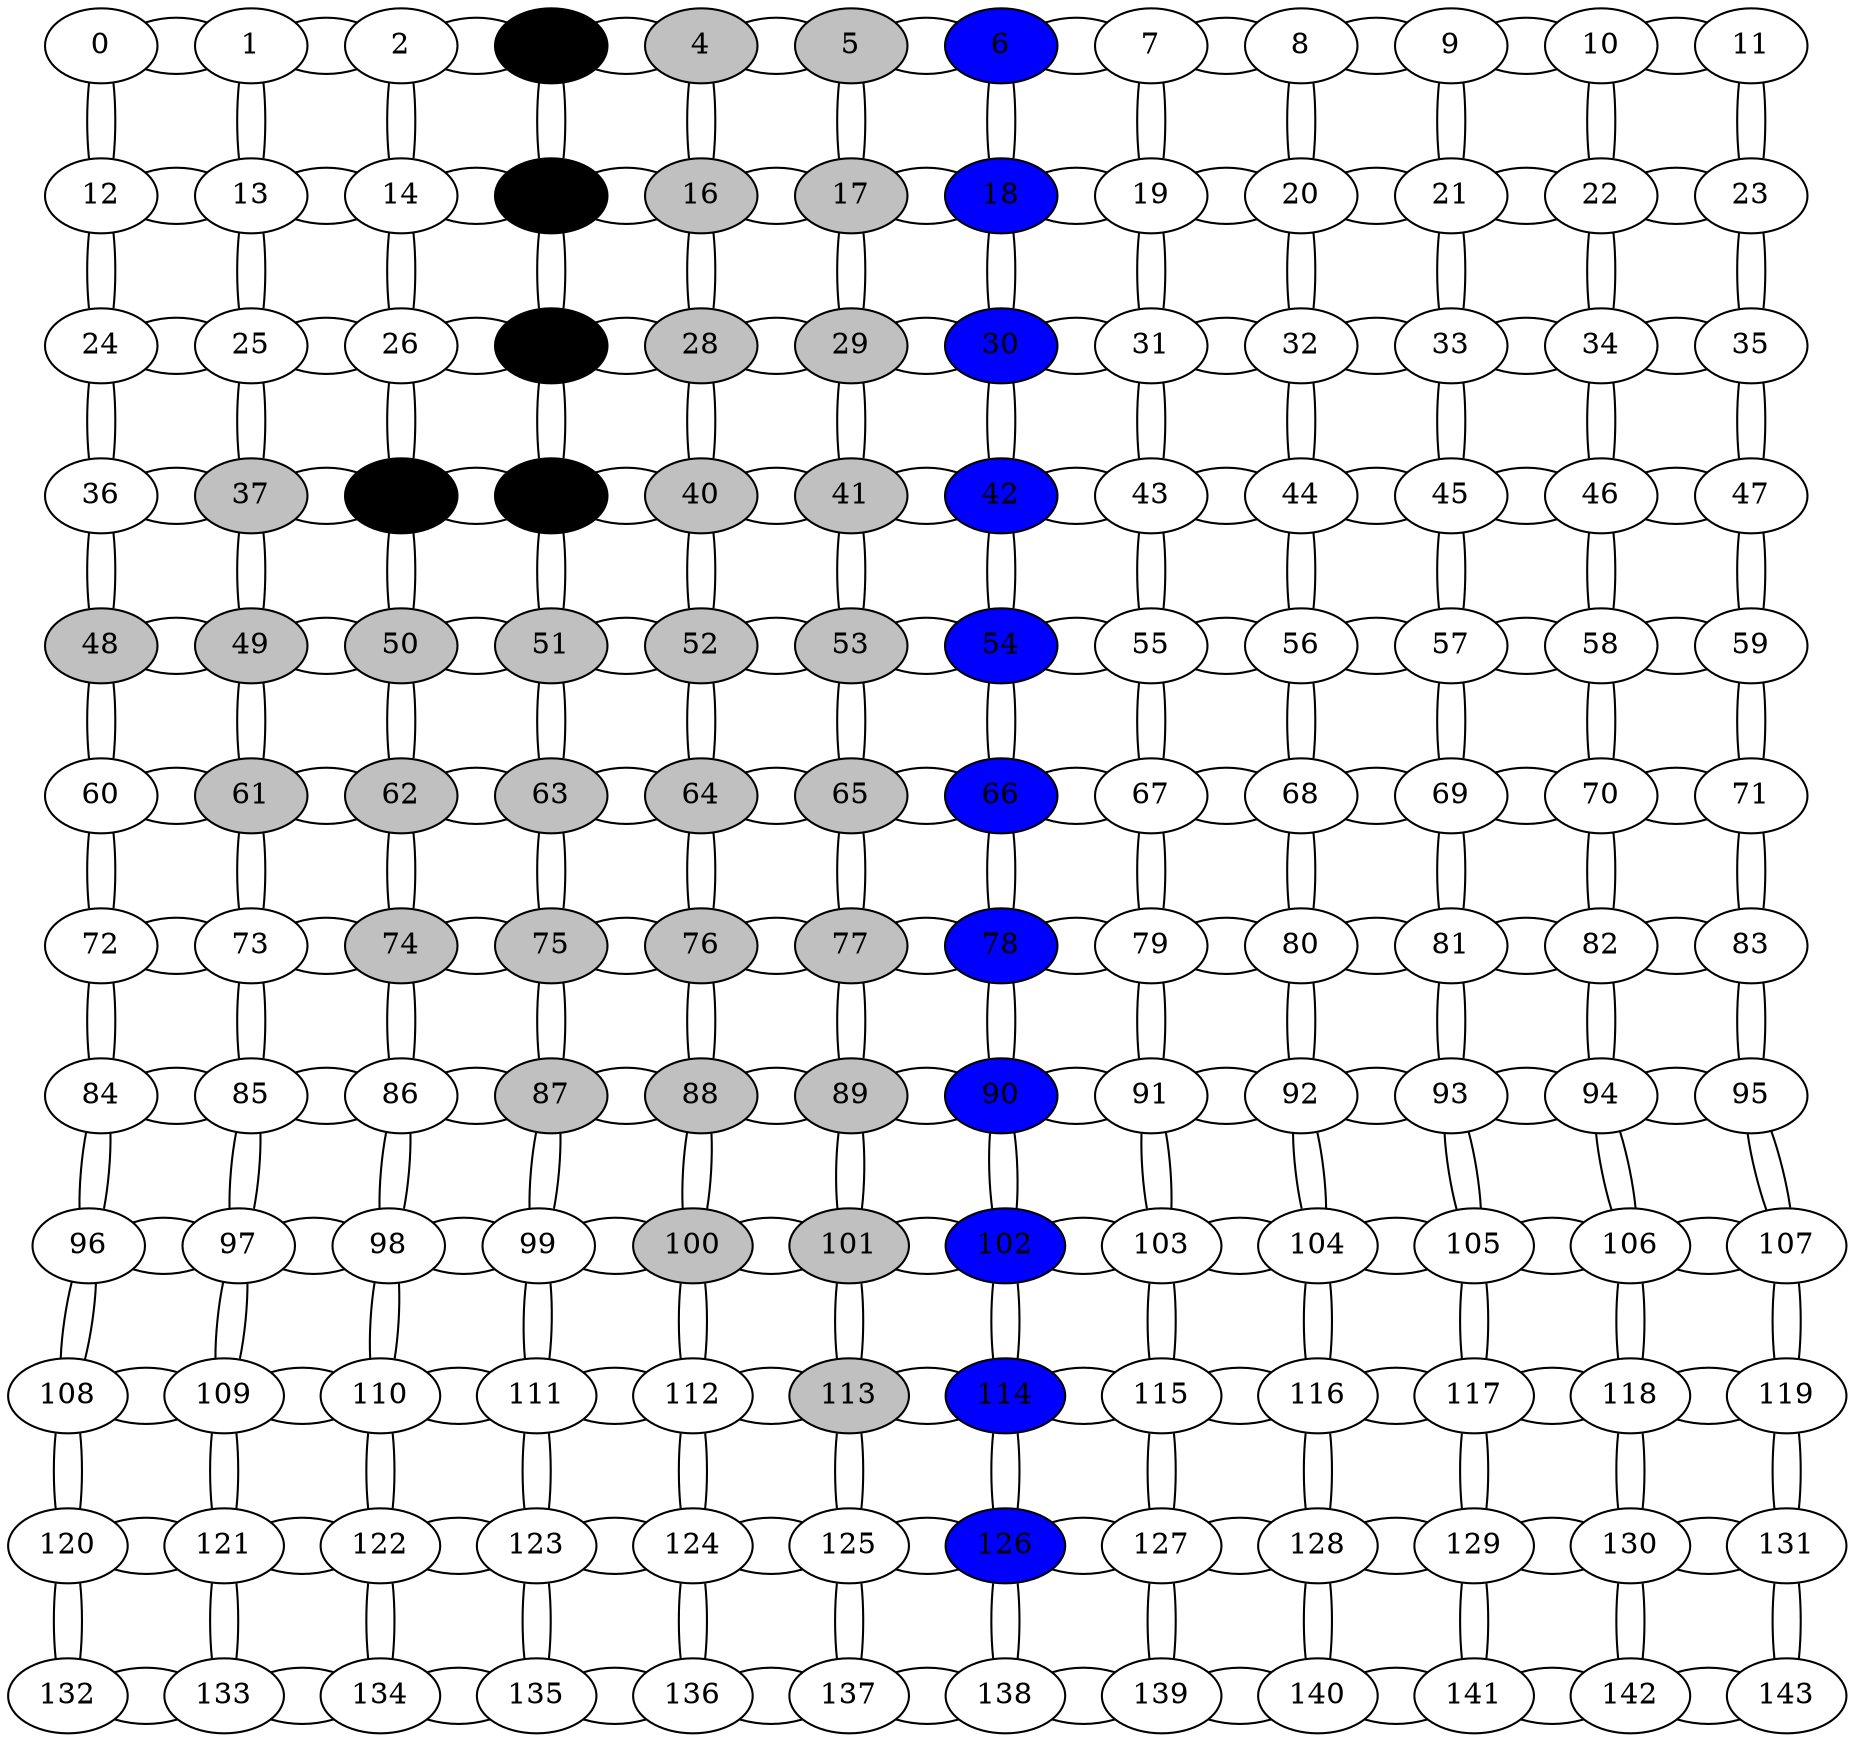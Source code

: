 digraph G {
0->1[arrowhead = "none"]
0->12[arrowhead = "none"]
1->0[arrowhead = "none"]
1->2[arrowhead = "none"]
1->13[arrowhead = "none"]
2->1[arrowhead = "none"]
2->3[arrowhead = "none"]
2->14[arrowhead = "none"]
3->2[arrowhead = "none"]
3->4[arrowhead = "none"]
3->15[arrowhead = "none"]
4->3[arrowhead = "none"]
4->5[arrowhead = "none"]
4->16[arrowhead = "none"]
5->4[arrowhead = "none"]
5->6[arrowhead = "none"]
5->17[arrowhead = "none"]
6->5[arrowhead = "none"]
6->7[arrowhead = "none"]
6->18[arrowhead = "none"]
7->6[arrowhead = "none"]
7->8[arrowhead = "none"]
7->19[arrowhead = "none"]
8->7[arrowhead = "none"]
8->9[arrowhead = "none"]
8->20[arrowhead = "none"]
9->8[arrowhead = "none"]
9->10[arrowhead = "none"]
9->21[arrowhead = "none"]
10->9[arrowhead = "none"]
10->11[arrowhead = "none"]
10->22[arrowhead = "none"]
11->10[arrowhead = "none"]
11->23[arrowhead = "none"]
12->13[arrowhead = "none"]
12->0[arrowhead = "none"]
12->24[arrowhead = "none"]
13->12[arrowhead = "none"]
13->14[arrowhead = "none"]
13->1[arrowhead = "none"]
13->25[arrowhead = "none"]
14->13[arrowhead = "none"]
14->15[arrowhead = "none"]
14->2[arrowhead = "none"]
14->26[arrowhead = "none"]
15->14[arrowhead = "none"]
15->16[arrowhead = "none"]
15->3[arrowhead = "none"]
15->27[arrowhead = "none"]
16->15[arrowhead = "none"]
16->17[arrowhead = "none"]
16->4[arrowhead = "none"]
16->28[arrowhead = "none"]
17->16[arrowhead = "none"]
17->18[arrowhead = "none"]
17->5[arrowhead = "none"]
17->29[arrowhead = "none"]
18->17[arrowhead = "none"]
18->19[arrowhead = "none"]
18->6[arrowhead = "none"]
18->30[arrowhead = "none"]
19->18[arrowhead = "none"]
19->20[arrowhead = "none"]
19->7[arrowhead = "none"]
19->31[arrowhead = "none"]
20->19[arrowhead = "none"]
20->21[arrowhead = "none"]
20->8[arrowhead = "none"]
20->32[arrowhead = "none"]
21->20[arrowhead = "none"]
21->22[arrowhead = "none"]
21->9[arrowhead = "none"]
21->33[arrowhead = "none"]
22->21[arrowhead = "none"]
22->23[arrowhead = "none"]
22->10[arrowhead = "none"]
22->34[arrowhead = "none"]
23->22[arrowhead = "none"]
23->11[arrowhead = "none"]
23->35[arrowhead = "none"]
24->25[arrowhead = "none"]
24->12[arrowhead = "none"]
24->36[arrowhead = "none"]
25->24[arrowhead = "none"]
25->26[arrowhead = "none"]
25->13[arrowhead = "none"]
25->37[arrowhead = "none"]
26->25[arrowhead = "none"]
26->27[arrowhead = "none"]
26->14[arrowhead = "none"]
26->38[arrowhead = "none"]
27->26[arrowhead = "none"]
27->28[arrowhead = "none"]
27->15[arrowhead = "none"]
27->39[arrowhead = "none"]
28->27[arrowhead = "none"]
28->29[arrowhead = "none"]
28->16[arrowhead = "none"]
28->40[arrowhead = "none"]
29->28[arrowhead = "none"]
29->30[arrowhead = "none"]
29->17[arrowhead = "none"]
29->41[arrowhead = "none"]
30->29[arrowhead = "none"]
30->31[arrowhead = "none"]
30->18[arrowhead = "none"]
30->42[arrowhead = "none"]
31->30[arrowhead = "none"]
31->32[arrowhead = "none"]
31->19[arrowhead = "none"]
31->43[arrowhead = "none"]
32->31[arrowhead = "none"]
32->33[arrowhead = "none"]
32->20[arrowhead = "none"]
32->44[arrowhead = "none"]
33->32[arrowhead = "none"]
33->34[arrowhead = "none"]
33->21[arrowhead = "none"]
33->45[arrowhead = "none"]
34->33[arrowhead = "none"]
34->35[arrowhead = "none"]
34->22[arrowhead = "none"]
34->46[arrowhead = "none"]
35->34[arrowhead = "none"]
35->23[arrowhead = "none"]
35->47[arrowhead = "none"]
36->37[arrowhead = "none"]
36->24[arrowhead = "none"]
36->48[arrowhead = "none"]
37->36[arrowhead = "none"]
37->38[arrowhead = "none"]
37->25[arrowhead = "none"]
37->49[arrowhead = "none"]
38->37[arrowhead = "none"]
38->39[arrowhead = "none"]
38->26[arrowhead = "none"]
38->50[arrowhead = "none"]
39->38[arrowhead = "none"]
39->40[arrowhead = "none"]
39->27[arrowhead = "none"]
39->51[arrowhead = "none"]
40->39[arrowhead = "none"]
40->41[arrowhead = "none"]
40->28[arrowhead = "none"]
40->52[arrowhead = "none"]
41->40[arrowhead = "none"]
41->42[arrowhead = "none"]
41->29[arrowhead = "none"]
41->53[arrowhead = "none"]
42->41[arrowhead = "none"]
42->43[arrowhead = "none"]
42->30[arrowhead = "none"]
42->54[arrowhead = "none"]
43->42[arrowhead = "none"]
43->44[arrowhead = "none"]
43->31[arrowhead = "none"]
43->55[arrowhead = "none"]
44->43[arrowhead = "none"]
44->45[arrowhead = "none"]
44->32[arrowhead = "none"]
44->56[arrowhead = "none"]
45->44[arrowhead = "none"]
45->46[arrowhead = "none"]
45->33[arrowhead = "none"]
45->57[arrowhead = "none"]
46->45[arrowhead = "none"]
46->47[arrowhead = "none"]
46->34[arrowhead = "none"]
46->58[arrowhead = "none"]
47->46[arrowhead = "none"]
47->35[arrowhead = "none"]
47->59[arrowhead = "none"]
48->49[arrowhead = "none"]
48->36[arrowhead = "none"]
48->60[arrowhead = "none"]
49->48[arrowhead = "none"]
49->50[arrowhead = "none"]
49->37[arrowhead = "none"]
49->61[arrowhead = "none"]
50->49[arrowhead = "none"]
50->51[arrowhead = "none"]
50->38[arrowhead = "none"]
50->62[arrowhead = "none"]
51->50[arrowhead = "none"]
51->52[arrowhead = "none"]
51->39[arrowhead = "none"]
51->63[arrowhead = "none"]
52->51[arrowhead = "none"]
52->53[arrowhead = "none"]
52->40[arrowhead = "none"]
52->64[arrowhead = "none"]
53->52[arrowhead = "none"]
53->54[arrowhead = "none"]
53->41[arrowhead = "none"]
53->65[arrowhead = "none"]
54->53[arrowhead = "none"]
54->55[arrowhead = "none"]
54->42[arrowhead = "none"]
54->66[arrowhead = "none"]
55->54[arrowhead = "none"]
55->56[arrowhead = "none"]
55->43[arrowhead = "none"]
55->67[arrowhead = "none"]
56->55[arrowhead = "none"]
56->57[arrowhead = "none"]
56->44[arrowhead = "none"]
56->68[arrowhead = "none"]
57->56[arrowhead = "none"]
57->58[arrowhead = "none"]
57->45[arrowhead = "none"]
57->69[arrowhead = "none"]
58->57[arrowhead = "none"]
58->59[arrowhead = "none"]
58->46[arrowhead = "none"]
58->70[arrowhead = "none"]
59->58[arrowhead = "none"]
59->47[arrowhead = "none"]
59->71[arrowhead = "none"]
60->61[arrowhead = "none"]
60->48[arrowhead = "none"]
60->72[arrowhead = "none"]
61->60[arrowhead = "none"]
61->62[arrowhead = "none"]
61->49[arrowhead = "none"]
61->73[arrowhead = "none"]
62->61[arrowhead = "none"]
62->63[arrowhead = "none"]
62->50[arrowhead = "none"]
62->74[arrowhead = "none"]
63->62[arrowhead = "none"]
63->64[arrowhead = "none"]
63->51[arrowhead = "none"]
63->75[arrowhead = "none"]
64->63[arrowhead = "none"]
64->65[arrowhead = "none"]
64->52[arrowhead = "none"]
64->76[arrowhead = "none"]
65->64[arrowhead = "none"]
65->66[arrowhead = "none"]
65->53[arrowhead = "none"]
65->77[arrowhead = "none"]
66->65[arrowhead = "none"]
66->67[arrowhead = "none"]
66->54[arrowhead = "none"]
66->78[arrowhead = "none"]
67->66[arrowhead = "none"]
67->68[arrowhead = "none"]
67->55[arrowhead = "none"]
67->79[arrowhead = "none"]
68->67[arrowhead = "none"]
68->69[arrowhead = "none"]
68->56[arrowhead = "none"]
68->80[arrowhead = "none"]
69->68[arrowhead = "none"]
69->70[arrowhead = "none"]
69->57[arrowhead = "none"]
69->81[arrowhead = "none"]
70->69[arrowhead = "none"]
70->71[arrowhead = "none"]
70->58[arrowhead = "none"]
70->82[arrowhead = "none"]
71->70[arrowhead = "none"]
71->59[arrowhead = "none"]
71->83[arrowhead = "none"]
72->73[arrowhead = "none"]
72->60[arrowhead = "none"]
72->84[arrowhead = "none"]
73->72[arrowhead = "none"]
73->74[arrowhead = "none"]
73->61[arrowhead = "none"]
73->85[arrowhead = "none"]
74->73[arrowhead = "none"]
74->75[arrowhead = "none"]
74->62[arrowhead = "none"]
74->86[arrowhead = "none"]
75->74[arrowhead = "none"]
75->76[arrowhead = "none"]
75->63[arrowhead = "none"]
75->87[arrowhead = "none"]
76->75[arrowhead = "none"]
76->77[arrowhead = "none"]
76->64[arrowhead = "none"]
76->88[arrowhead = "none"]
77->76[arrowhead = "none"]
77->78[arrowhead = "none"]
77->65[arrowhead = "none"]
77->89[arrowhead = "none"]
78->77[arrowhead = "none"]
78->79[arrowhead = "none"]
78->66[arrowhead = "none"]
78->90[arrowhead = "none"]
79->78[arrowhead = "none"]
79->80[arrowhead = "none"]
79->67[arrowhead = "none"]
79->91[arrowhead = "none"]
80->79[arrowhead = "none"]
80->81[arrowhead = "none"]
80->68[arrowhead = "none"]
80->92[arrowhead = "none"]
81->80[arrowhead = "none"]
81->82[arrowhead = "none"]
81->69[arrowhead = "none"]
81->93[arrowhead = "none"]
82->81[arrowhead = "none"]
82->83[arrowhead = "none"]
82->70[arrowhead = "none"]
82->94[arrowhead = "none"]
83->82[arrowhead = "none"]
83->71[arrowhead = "none"]
83->95[arrowhead = "none"]
84->85[arrowhead = "none"]
84->72[arrowhead = "none"]
84->96[arrowhead = "none"]
85->84[arrowhead = "none"]
85->86[arrowhead = "none"]
85->73[arrowhead = "none"]
85->97[arrowhead = "none"]
86->85[arrowhead = "none"]
86->87[arrowhead = "none"]
86->74[arrowhead = "none"]
86->98[arrowhead = "none"]
87->86[arrowhead = "none"]
87->88[arrowhead = "none"]
87->75[arrowhead = "none"]
87->99[arrowhead = "none"]
88->87[arrowhead = "none"]
88->89[arrowhead = "none"]
88->76[arrowhead = "none"]
88->100[arrowhead = "none"]
89->88[arrowhead = "none"]
89->90[arrowhead = "none"]
89->77[arrowhead = "none"]
89->101[arrowhead = "none"]
90->89[arrowhead = "none"]
90->91[arrowhead = "none"]
90->78[arrowhead = "none"]
90->102[arrowhead = "none"]
91->90[arrowhead = "none"]
91->92[arrowhead = "none"]
91->79[arrowhead = "none"]
91->103[arrowhead = "none"]
92->91[arrowhead = "none"]
92->93[arrowhead = "none"]
92->80[arrowhead = "none"]
92->104[arrowhead = "none"]
93->92[arrowhead = "none"]
93->94[arrowhead = "none"]
93->81[arrowhead = "none"]
93->105[arrowhead = "none"]
94->93[arrowhead = "none"]
94->95[arrowhead = "none"]
94->82[arrowhead = "none"]
94->106[arrowhead = "none"]
95->94[arrowhead = "none"]
95->83[arrowhead = "none"]
95->107[arrowhead = "none"]
96->97[arrowhead = "none"]
96->84[arrowhead = "none"]
96->108[arrowhead = "none"]
97->96[arrowhead = "none"]
97->98[arrowhead = "none"]
97->85[arrowhead = "none"]
97->109[arrowhead = "none"]
98->97[arrowhead = "none"]
98->99[arrowhead = "none"]
98->86[arrowhead = "none"]
98->110[arrowhead = "none"]
99->98[arrowhead = "none"]
99->100[arrowhead = "none"]
99->87[arrowhead = "none"]
99->111[arrowhead = "none"]
100->99[arrowhead = "none"]
100->101[arrowhead = "none"]
100->88[arrowhead = "none"]
100->112[arrowhead = "none"]
101->100[arrowhead = "none"]
101->102[arrowhead = "none"]
101->89[arrowhead = "none"]
101->113[arrowhead = "none"]
102->101[arrowhead = "none"]
102->103[arrowhead = "none"]
102->90[arrowhead = "none"]
102->114[arrowhead = "none"]
103->102[arrowhead = "none"]
103->104[arrowhead = "none"]
103->91[arrowhead = "none"]
103->115[arrowhead = "none"]
104->103[arrowhead = "none"]
104->105[arrowhead = "none"]
104->92[arrowhead = "none"]
104->116[arrowhead = "none"]
105->104[arrowhead = "none"]
105->106[arrowhead = "none"]
105->93[arrowhead = "none"]
105->117[arrowhead = "none"]
106->105[arrowhead = "none"]
106->107[arrowhead = "none"]
106->94[arrowhead = "none"]
106->118[arrowhead = "none"]
107->106[arrowhead = "none"]
107->95[arrowhead = "none"]
107->119[arrowhead = "none"]
108->109[arrowhead = "none"]
108->96[arrowhead = "none"]
108->120[arrowhead = "none"]
109->108[arrowhead = "none"]
109->110[arrowhead = "none"]
109->97[arrowhead = "none"]
109->121[arrowhead = "none"]
110->109[arrowhead = "none"]
110->111[arrowhead = "none"]
110->98[arrowhead = "none"]
110->122[arrowhead = "none"]
111->110[arrowhead = "none"]
111->112[arrowhead = "none"]
111->99[arrowhead = "none"]
111->123[arrowhead = "none"]
112->111[arrowhead = "none"]
112->113[arrowhead = "none"]
112->100[arrowhead = "none"]
112->124[arrowhead = "none"]
113->112[arrowhead = "none"]
113->114[arrowhead = "none"]
113->101[arrowhead = "none"]
113->125[arrowhead = "none"]
114->113[arrowhead = "none"]
114->115[arrowhead = "none"]
114->102[arrowhead = "none"]
114->126[arrowhead = "none"]
115->114[arrowhead = "none"]
115->116[arrowhead = "none"]
115->103[arrowhead = "none"]
115->127[arrowhead = "none"]
116->115[arrowhead = "none"]
116->117[arrowhead = "none"]
116->104[arrowhead = "none"]
116->128[arrowhead = "none"]
117->116[arrowhead = "none"]
117->118[arrowhead = "none"]
117->105[arrowhead = "none"]
117->129[arrowhead = "none"]
118->117[arrowhead = "none"]
118->119[arrowhead = "none"]
118->106[arrowhead = "none"]
118->130[arrowhead = "none"]
119->118[arrowhead = "none"]
119->107[arrowhead = "none"]
119->131[arrowhead = "none"]
120->121[arrowhead = "none"]
120->108[arrowhead = "none"]
120->132[arrowhead = "none"]
121->120[arrowhead = "none"]
121->122[arrowhead = "none"]
121->109[arrowhead = "none"]
121->133[arrowhead = "none"]
122->121[arrowhead = "none"]
122->123[arrowhead = "none"]
122->110[arrowhead = "none"]
122->134[arrowhead = "none"]
123->122[arrowhead = "none"]
123->124[arrowhead = "none"]
123->111[arrowhead = "none"]
123->135[arrowhead = "none"]
124->123[arrowhead = "none"]
124->125[arrowhead = "none"]
124->112[arrowhead = "none"]
124->136[arrowhead = "none"]
125->124[arrowhead = "none"]
125->126[arrowhead = "none"]
125->113[arrowhead = "none"]
125->137[arrowhead = "none"]
126->125[arrowhead = "none"]
126->127[arrowhead = "none"]
126->114[arrowhead = "none"]
126->138[arrowhead = "none"]
127->126[arrowhead = "none"]
127->128[arrowhead = "none"]
127->115[arrowhead = "none"]
127->139[arrowhead = "none"]
128->127[arrowhead = "none"]
128->129[arrowhead = "none"]
128->116[arrowhead = "none"]
128->140[arrowhead = "none"]
129->128[arrowhead = "none"]
129->130[arrowhead = "none"]
129->117[arrowhead = "none"]
129->141[arrowhead = "none"]
130->129[arrowhead = "none"]
130->131[arrowhead = "none"]
130->118[arrowhead = "none"]
130->142[arrowhead = "none"]
131->130[arrowhead = "none"]
131->119[arrowhead = "none"]
131->143[arrowhead = "none"]
132->133[arrowhead = "none"]
132->120[arrowhead = "none"]
133->132[arrowhead = "none"]
133->134[arrowhead = "none"]
133->121[arrowhead = "none"]
134->133[arrowhead = "none"]
134->135[arrowhead = "none"]
134->122[arrowhead = "none"]
135->134[arrowhead = "none"]
135->136[arrowhead = "none"]
135->123[arrowhead = "none"]
136->135[arrowhead = "none"]
136->137[arrowhead = "none"]
136->124[arrowhead = "none"]
137->136[arrowhead = "none"]
137->138[arrowhead = "none"]
137->125[arrowhead = "none"]
138->137[arrowhead = "none"]
138->139[arrowhead = "none"]
138->126[arrowhead = "none"]
139->138[arrowhead = "none"]
139->140[arrowhead = "none"]
139->127[arrowhead = "none"]
140->139[arrowhead = "none"]
140->141[arrowhead = "none"]
140->128[arrowhead = "none"]
141->140[arrowhead = "none"]
141->142[arrowhead = "none"]
141->129[arrowhead = "none"]
142->141[arrowhead = "none"]
142->143[arrowhead = "none"]
142->130[arrowhead = "none"]
143->142[arrowhead = "none"]
143->131[arrowhead = "none"]
{rank = same; 0 1 2 3 4 5 6 7 8 9 10 11 }
{rank = same; 12 13 14 15 16 17 18 19 20 21 22 23 }
{rank = same; 24 25 26 27 28 29 30 31 32 33 34 35 }
{rank = same; 36 37 38 39 40 41 42 43 44 45 46 47 }
{rank = same; 48 49 50 51 52 53 54 55 56 57 58 59 }
{rank = same; 60 61 62 63 64 65 66 67 68 69 70 71 }
{rank = same; 72 73 74 75 76 77 78 79 80 81 82 83 }
{rank = same; 84 85 86 87 88 89 90 91 92 93 94 95 }
{rank = same; 96 97 98 99 100 101 102 103 104 105 106 107 }
{rank = same; 108 109 110 111 112 113 114 115 116 117 118 119 }
{rank = same; 120 121 122 123 124 125 126 127 128 129 130 131 }
{rank = same; 132 133 134 135 136 137 138 139 140 141 142 143 }
4 [style=filled, fillcolor=grey]
5 [style=filled, fillcolor=grey]
16 [style=filled, fillcolor=grey]
17 [style=filled, fillcolor=grey]
28 [style=filled, fillcolor=grey]
29 [style=filled, fillcolor=grey]
37 [style=filled, fillcolor=grey]
40 [style=filled, fillcolor=grey]
41 [style=filled, fillcolor=grey]
48 [style=filled, fillcolor=grey]
49 [style=filled, fillcolor=grey]
50 [style=filled, fillcolor=grey]
51 [style=filled, fillcolor=grey]
52 [style=filled, fillcolor=grey]
53 [style=filled, fillcolor=grey]
61 [style=filled, fillcolor=grey]
62 [style=filled, fillcolor=grey]
63 [style=filled, fillcolor=grey]
64 [style=filled, fillcolor=grey]
65 [style=filled, fillcolor=grey]
74 [style=filled, fillcolor=grey]
75 [style=filled, fillcolor=grey]
76 [style=filled, fillcolor=grey]
77 [style=filled, fillcolor=grey]
87 [style=filled, fillcolor=grey]
88 [style=filled, fillcolor=grey]
89 [style=filled, fillcolor=grey]
100 [style=filled, fillcolor=grey]
101 [style=filled, fillcolor=grey]
113 [style=filled, fillcolor=grey]
3 [style=filled, fillcolor=black]
15 [style=filled, fillcolor=black]
27 [style=filled, fillcolor=black]
39 [style=filled, fillcolor=black]
38 [style=filled, fillcolor=black]
6 [style=filled, fillcolor=blue]
18 [style=filled, fillcolor=blue]
30 [style=filled, fillcolor=blue]
42 [style=filled, fillcolor=blue]
54 [style=filled, fillcolor=blue]
66 [style=filled, fillcolor=blue]
78 [style=filled, fillcolor=blue]
90 [style=filled, fillcolor=blue]
102 [style=filled, fillcolor=blue]
114 [style=filled, fillcolor=blue]
126 [style=filled, fillcolor=blue]
}
